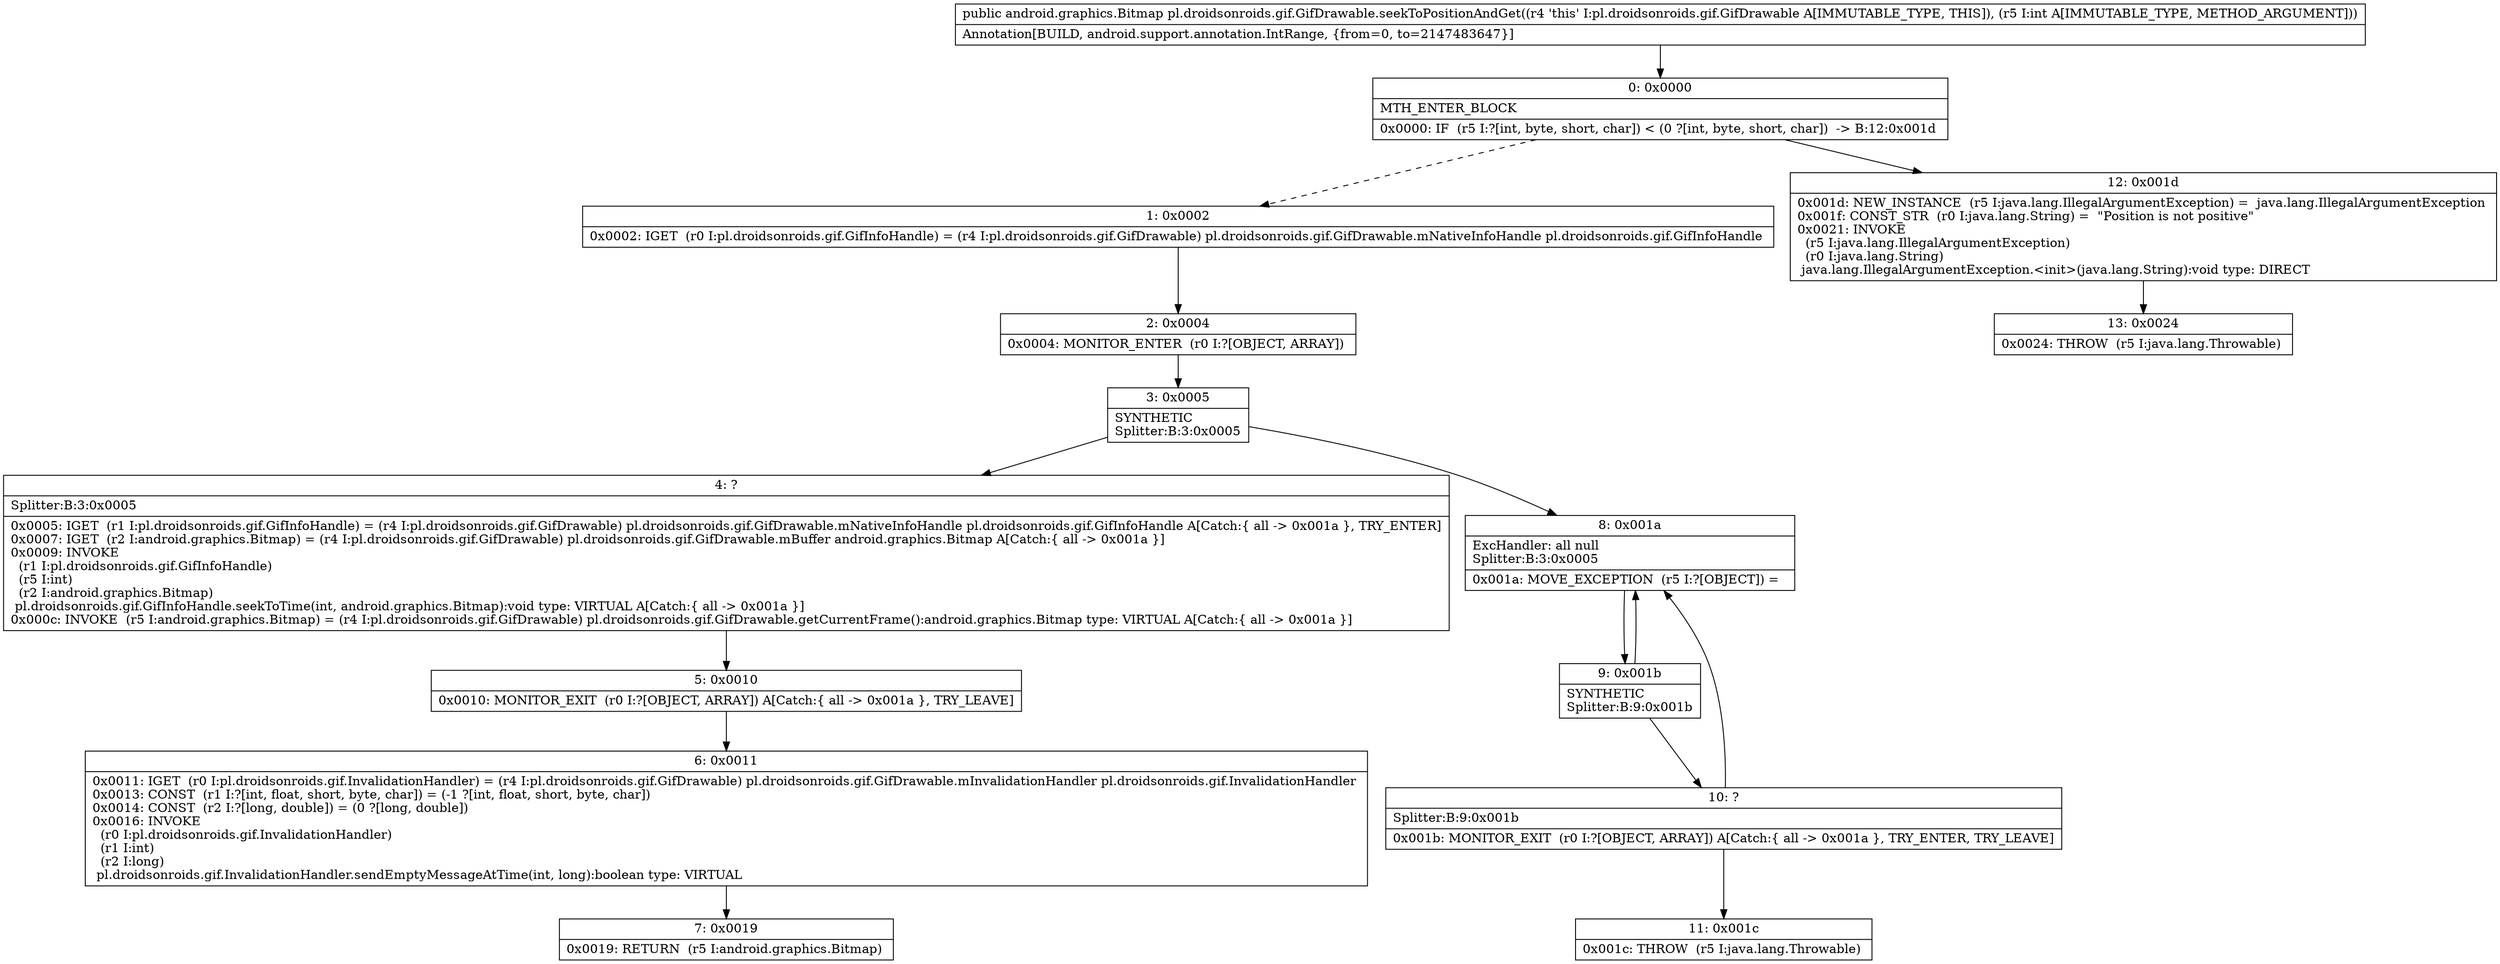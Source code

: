 digraph "CFG forpl.droidsonroids.gif.GifDrawable.seekToPositionAndGet(I)Landroid\/graphics\/Bitmap;" {
Node_0 [shape=record,label="{0\:\ 0x0000|MTH_ENTER_BLOCK\l|0x0000: IF  (r5 I:?[int, byte, short, char]) \< (0 ?[int, byte, short, char])  \-\> B:12:0x001d \l}"];
Node_1 [shape=record,label="{1\:\ 0x0002|0x0002: IGET  (r0 I:pl.droidsonroids.gif.GifInfoHandle) = (r4 I:pl.droidsonroids.gif.GifDrawable) pl.droidsonroids.gif.GifDrawable.mNativeInfoHandle pl.droidsonroids.gif.GifInfoHandle \l}"];
Node_2 [shape=record,label="{2\:\ 0x0004|0x0004: MONITOR_ENTER  (r0 I:?[OBJECT, ARRAY]) \l}"];
Node_3 [shape=record,label="{3\:\ 0x0005|SYNTHETIC\lSplitter:B:3:0x0005\l}"];
Node_4 [shape=record,label="{4\:\ ?|Splitter:B:3:0x0005\l|0x0005: IGET  (r1 I:pl.droidsonroids.gif.GifInfoHandle) = (r4 I:pl.droidsonroids.gif.GifDrawable) pl.droidsonroids.gif.GifDrawable.mNativeInfoHandle pl.droidsonroids.gif.GifInfoHandle A[Catch:\{ all \-\> 0x001a \}, TRY_ENTER]\l0x0007: IGET  (r2 I:android.graphics.Bitmap) = (r4 I:pl.droidsonroids.gif.GifDrawable) pl.droidsonroids.gif.GifDrawable.mBuffer android.graphics.Bitmap A[Catch:\{ all \-\> 0x001a \}]\l0x0009: INVOKE  \l  (r1 I:pl.droidsonroids.gif.GifInfoHandle)\l  (r5 I:int)\l  (r2 I:android.graphics.Bitmap)\l pl.droidsonroids.gif.GifInfoHandle.seekToTime(int, android.graphics.Bitmap):void type: VIRTUAL A[Catch:\{ all \-\> 0x001a \}]\l0x000c: INVOKE  (r5 I:android.graphics.Bitmap) = (r4 I:pl.droidsonroids.gif.GifDrawable) pl.droidsonroids.gif.GifDrawable.getCurrentFrame():android.graphics.Bitmap type: VIRTUAL A[Catch:\{ all \-\> 0x001a \}]\l}"];
Node_5 [shape=record,label="{5\:\ 0x0010|0x0010: MONITOR_EXIT  (r0 I:?[OBJECT, ARRAY]) A[Catch:\{ all \-\> 0x001a \}, TRY_LEAVE]\l}"];
Node_6 [shape=record,label="{6\:\ 0x0011|0x0011: IGET  (r0 I:pl.droidsonroids.gif.InvalidationHandler) = (r4 I:pl.droidsonroids.gif.GifDrawable) pl.droidsonroids.gif.GifDrawable.mInvalidationHandler pl.droidsonroids.gif.InvalidationHandler \l0x0013: CONST  (r1 I:?[int, float, short, byte, char]) = (\-1 ?[int, float, short, byte, char]) \l0x0014: CONST  (r2 I:?[long, double]) = (0 ?[long, double]) \l0x0016: INVOKE  \l  (r0 I:pl.droidsonroids.gif.InvalidationHandler)\l  (r1 I:int)\l  (r2 I:long)\l pl.droidsonroids.gif.InvalidationHandler.sendEmptyMessageAtTime(int, long):boolean type: VIRTUAL \l}"];
Node_7 [shape=record,label="{7\:\ 0x0019|0x0019: RETURN  (r5 I:android.graphics.Bitmap) \l}"];
Node_8 [shape=record,label="{8\:\ 0x001a|ExcHandler: all null\lSplitter:B:3:0x0005\l|0x001a: MOVE_EXCEPTION  (r5 I:?[OBJECT]) =  \l}"];
Node_9 [shape=record,label="{9\:\ 0x001b|SYNTHETIC\lSplitter:B:9:0x001b\l}"];
Node_10 [shape=record,label="{10\:\ ?|Splitter:B:9:0x001b\l|0x001b: MONITOR_EXIT  (r0 I:?[OBJECT, ARRAY]) A[Catch:\{ all \-\> 0x001a \}, TRY_ENTER, TRY_LEAVE]\l}"];
Node_11 [shape=record,label="{11\:\ 0x001c|0x001c: THROW  (r5 I:java.lang.Throwable) \l}"];
Node_12 [shape=record,label="{12\:\ 0x001d|0x001d: NEW_INSTANCE  (r5 I:java.lang.IllegalArgumentException) =  java.lang.IllegalArgumentException \l0x001f: CONST_STR  (r0 I:java.lang.String) =  \"Position is not positive\" \l0x0021: INVOKE  \l  (r5 I:java.lang.IllegalArgumentException)\l  (r0 I:java.lang.String)\l java.lang.IllegalArgumentException.\<init\>(java.lang.String):void type: DIRECT \l}"];
Node_13 [shape=record,label="{13\:\ 0x0024|0x0024: THROW  (r5 I:java.lang.Throwable) \l}"];
MethodNode[shape=record,label="{public android.graphics.Bitmap pl.droidsonroids.gif.GifDrawable.seekToPositionAndGet((r4 'this' I:pl.droidsonroids.gif.GifDrawable A[IMMUTABLE_TYPE, THIS]), (r5 I:int A[IMMUTABLE_TYPE, METHOD_ARGUMENT]))  | Annotation[BUILD, android.support.annotation.IntRange, \{from=0, to=2147483647\}]\l}"];
MethodNode -> Node_0;
Node_0 -> Node_1[style=dashed];
Node_0 -> Node_12;
Node_1 -> Node_2;
Node_2 -> Node_3;
Node_3 -> Node_4;
Node_3 -> Node_8;
Node_4 -> Node_5;
Node_5 -> Node_6;
Node_6 -> Node_7;
Node_8 -> Node_9;
Node_9 -> Node_10;
Node_9 -> Node_8;
Node_10 -> Node_11;
Node_10 -> Node_8;
Node_12 -> Node_13;
}

